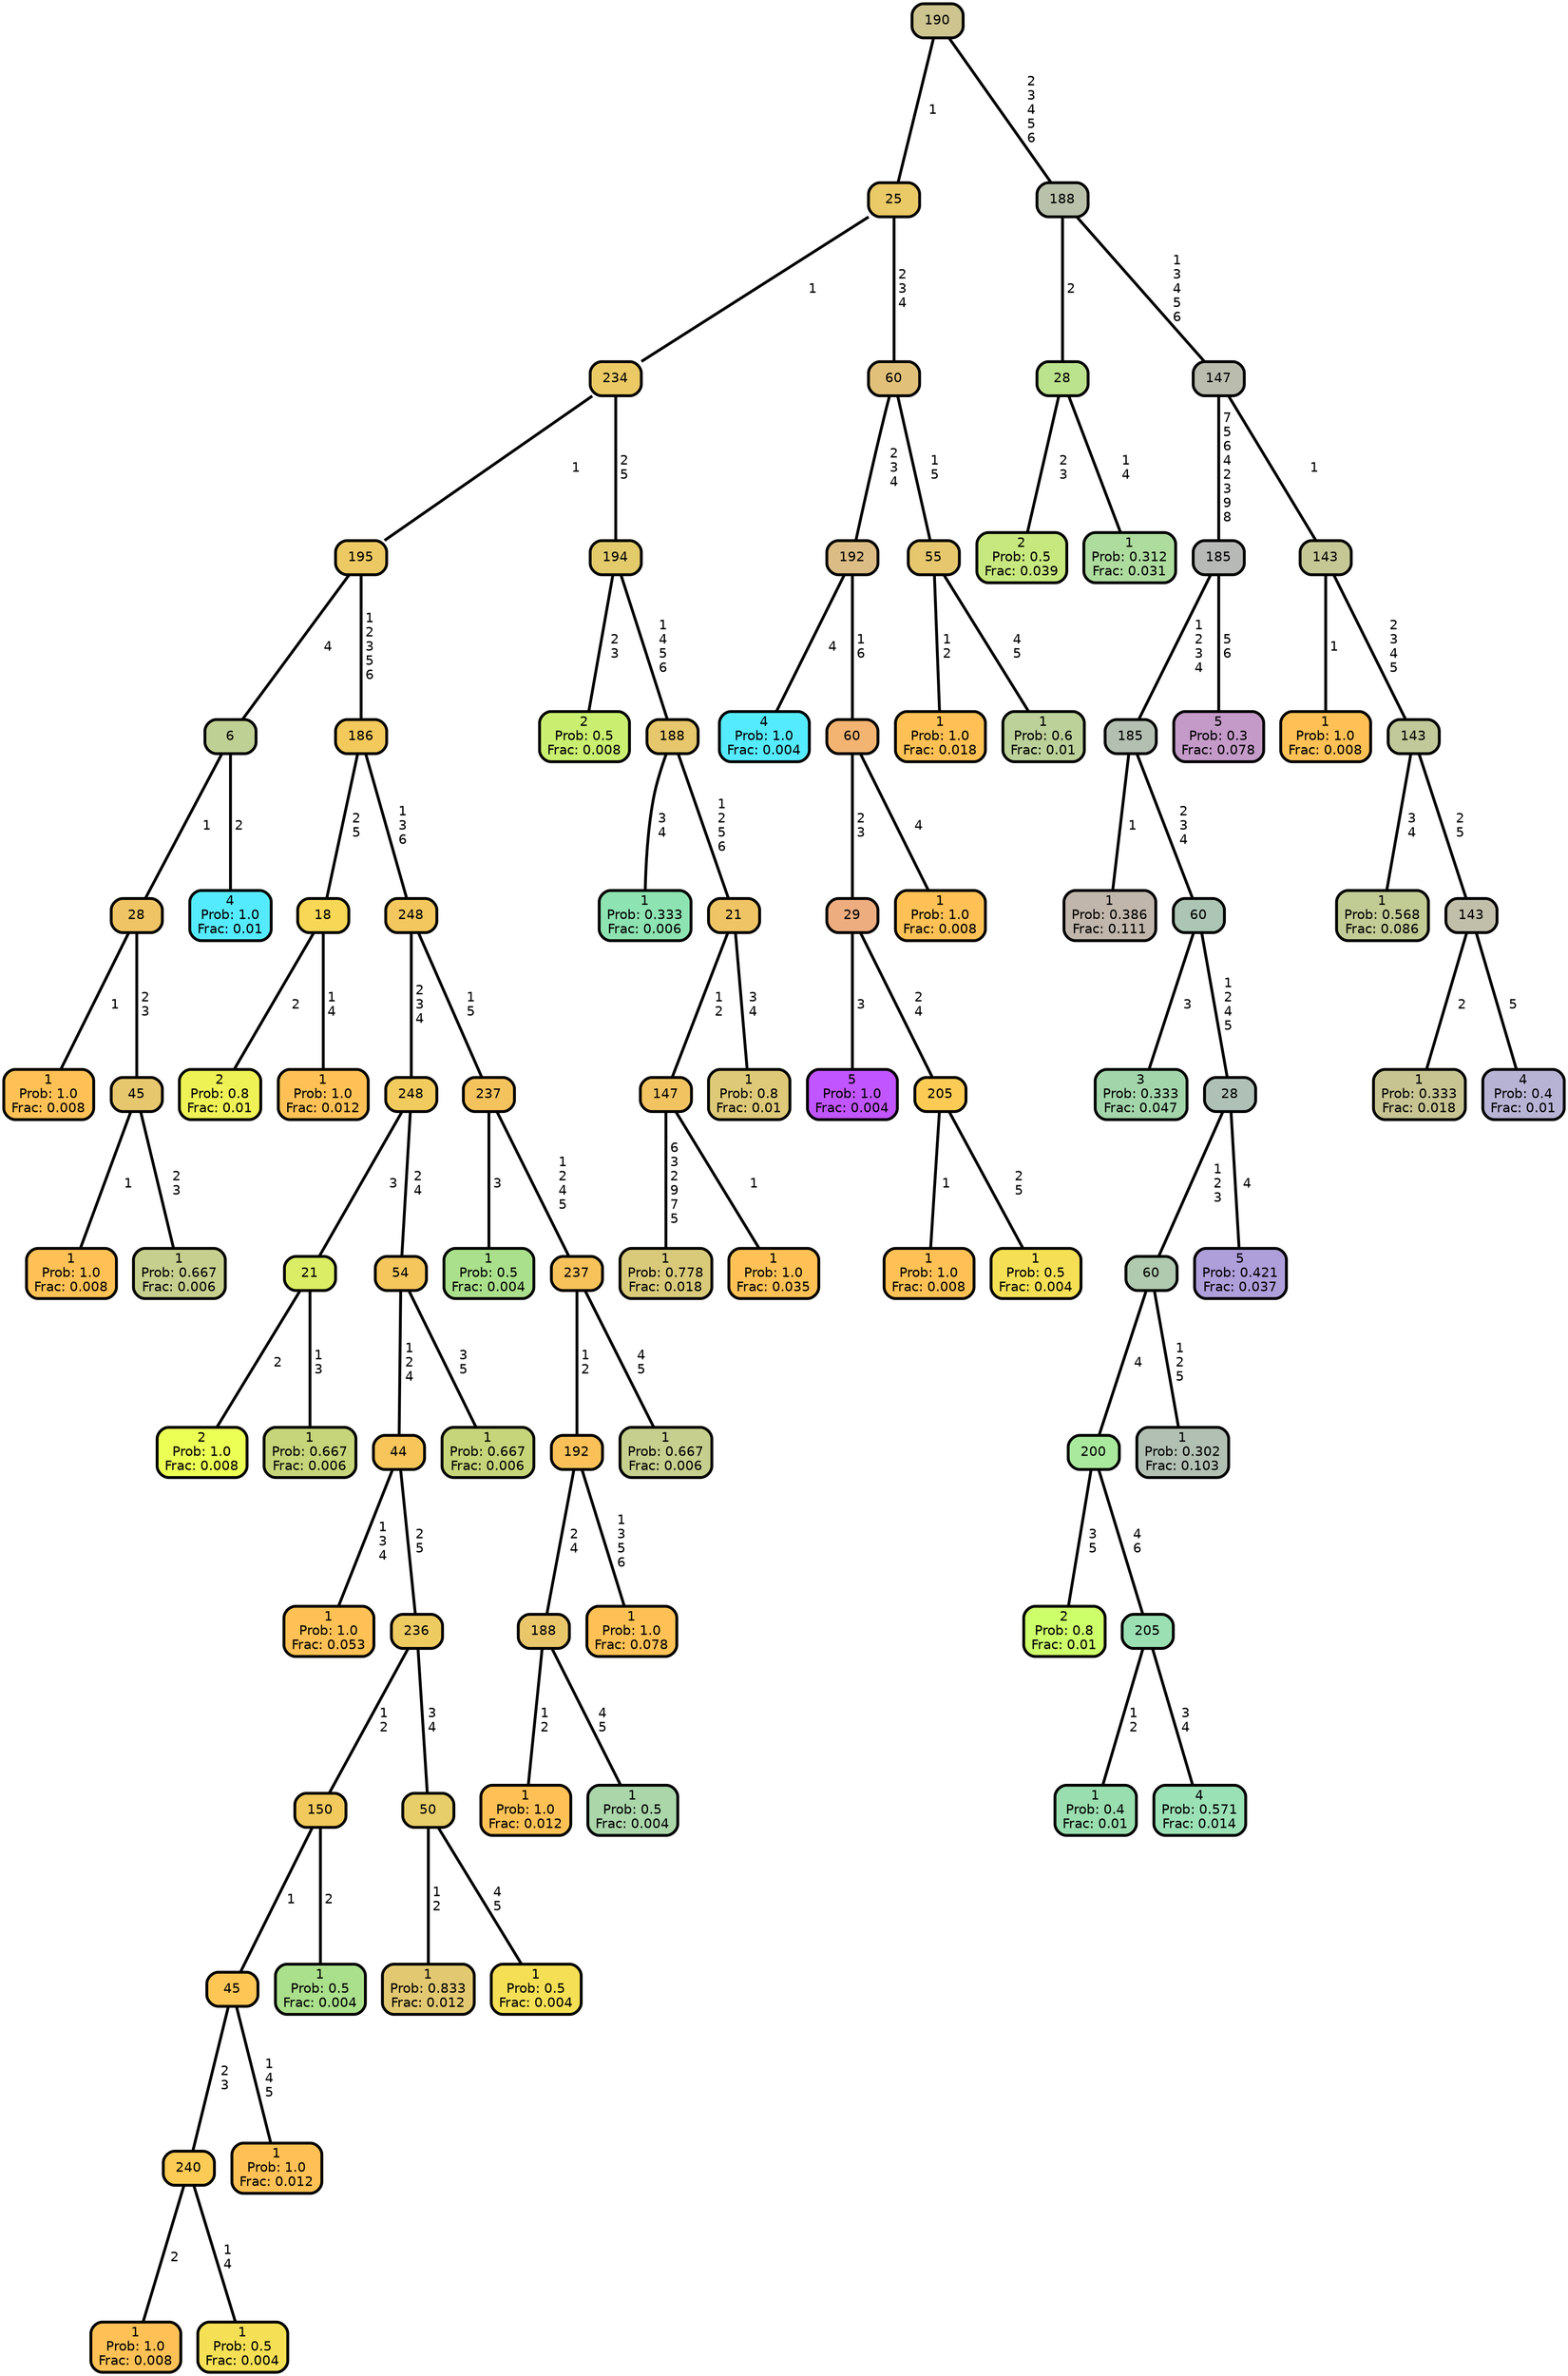 graph Tree {
node [shape=box, style="filled, rounded",color="black",penwidth="3",fontcolor="black",                 fontname=helvetica] ;
graph [ranksep="0 equally", splines=straight,                 bgcolor=transparent, dpi=200] ;
edge [fontname=helvetica, color=black] ;
0 [label="1
Prob: 1.0
Frac: 0.008", fillcolor="#ffc155"] ;
1 [label="28", fillcolor="#efc464"] ;
2 [label="1
Prob: 1.0
Frac: 0.008", fillcolor="#ffc155"] ;
3 [label="45", fillcolor="#e6c76d"] ;
4 [label="1
Prob: 0.667
Frac: 0.006", fillcolor="#c6cf8d"] ;
5 [label="6", fillcolor="#bfd094"] ;
6 [label="4
Prob: 1.0
Frac: 0.01", fillcolor="#55ebff"] ;
7 [label="195", fillcolor="#edc963"] ;
8 [label="2
Prob: 0.8
Frac: 0.01", fillcolor="#eff255"] ;
9 [label="18", fillcolor="#f7d755"] ;
10 [label="1
Prob: 1.0
Frac: 0.012", fillcolor="#ffc155"] ;
11 [label="186", fillcolor="#f3c95c"] ;
12 [label="2
Prob: 1.0
Frac: 0.008", fillcolor="#ebff55"] ;
13 [label="21", fillcolor="#dbed64"] ;
14 [label="1
Prob: 0.667
Frac: 0.006", fillcolor="#c6d579"] ;
15 [label="248", fillcolor="#f1cb5d"] ;
16 [label="1
Prob: 1.0
Frac: 0.053", fillcolor="#ffc155"] ;
17 [label="44", fillcolor="#f7c55a"] ;
18 [label="1
Prob: 1.0
Frac: 0.008", fillcolor="#ffc155"] ;
19 [label="240", fillcolor="#fbcb55"] ;
20 [label="1
Prob: 0.5
Frac: 0.004", fillcolor="#f5e055"] ;
21 [label="45", fillcolor="#fdc655"] ;
22 [label="1
Prob: 1.0
Frac: 0.012", fillcolor="#ffc155"] ;
23 [label="150", fillcolor="#f1c95c"] ;
24 [label="1
Prob: 0.5
Frac: 0.004", fillcolor="#aae08b"] ;
25 [label="236", fillcolor="#edcb61"] ;
26 [label="1
Prob: 0.833
Frac: 0.012", fillcolor="#e2c871"] ;
27 [label="50", fillcolor="#e7ce6a"] ;
28 [label="1
Prob: 0.5
Frac: 0.004", fillcolor="#f5e055"] ;
29 [label="54", fillcolor="#f4c65c"] ;
30 [label="1
Prob: 0.667
Frac: 0.006", fillcolor="#c6d579"] ;
31 [label="248", fillcolor="#f3c75d"] ;
32 [label="1
Prob: 0.5
Frac: 0.004", fillcolor="#aae08b"] ;
33 [label="237", fillcolor="#f5c35d"] ;
34 [label="1
Prob: 1.0
Frac: 0.012", fillcolor="#ffc155"] ;
35 [label="188", fillcolor="#e9c66a"] ;
36 [label="1
Prob: 0.5
Frac: 0.004", fillcolor="#aad6aa"] ;
37 [label="192", fillcolor="#fbc158"] ;
38 [label="1
Prob: 1.0
Frac: 0.078", fillcolor="#ffc155"] ;
39 [label="237", fillcolor="#f8c25b"] ;
40 [label="1
Prob: 0.667
Frac: 0.006", fillcolor="#c6cf8d"] ;
41 [label="234", fillcolor="#ebca65"] ;
42 [label="2
Prob: 0.5
Frac: 0.008", fillcolor="#caef70"] ;
43 [label="194", fillcolor="#e3cb6b"] ;
44 [label="1
Prob: 0.333
Frac: 0.006", fillcolor="#8de3b1"] ;
45 [label="188", fillcolor="#e6c76b"] ;
46 [label="1
Prob: 0.778
Frac: 0.018", fillcolor="#d9ca7a"] ;
47 [label="147", fillcolor="#f2c461"] ;
48 [label="1
Prob: 1.0
Frac: 0.035", fillcolor="#ffc155"] ;
49 [label="21", fillcolor="#efc464"] ;
50 [label="1
Prob: 0.8
Frac: 0.01", fillcolor="#ddc977"] ;
51 [label="25", fillcolor="#eac967"] ;
52 [label="4
Prob: 1.0
Frac: 0.004", fillcolor="#55ebff"] ;
53 [label="192", fillcolor="#dcbc85"] ;
54 [label="5
Prob: 1.0
Frac: 0.004", fillcolor="#c155ff"] ;
55 [label="29", fillcolor="#edad7f"] ;
56 [label="1
Prob: 1.0
Frac: 0.008", fillcolor="#ffc155"] ;
57 [label="205", fillcolor="#fbcb55"] ;
58 [label="1
Prob: 0.5
Frac: 0.004", fillcolor="#f5e055"] ;
59 [label="60", fillcolor="#f3b471"] ;
60 [label="1
Prob: 1.0
Frac: 0.008", fillcolor="#ffc155"] ;
61 [label="60", fillcolor="#e1c179"] ;
62 [label="1
Prob: 1.0
Frac: 0.018", fillcolor="#ffc155"] ;
63 [label="55", fillcolor="#e6c76d"] ;
64 [label="1
Prob: 0.6
Frac: 0.01", fillcolor="#bbd199"] ;
65 [label="190", fillcolor="#cdc48f"] ;
66 [label="2
Prob: 0.5
Frac: 0.039", fillcolor="#c7e87e"] ;
67 [label="28", fillcolor="#bbe28c"] ;
68 [label="1
Prob: 0.312
Frac: 0.031", fillcolor="#addc9e"] ;
69 [label="188", fillcolor="#bac1aa"] ;
70 [label="1
Prob: 0.386
Frac: 0.111", fillcolor="#c1b6ab"] ;
71 [label="185", fillcolor="#b3c0b1"] ;
72 [label="3
Prob: 0.333
Frac: 0.047", fillcolor="#a2d5aa"] ;
73 [label="60", fillcolor="#acc5b4"] ;
74 [label="2
Prob: 0.8
Frac: 0.01", fillcolor="#cdff6a"] ;
75 [label="200", fillcolor="#a9e99d"] ;
76 [label="1
Prob: 0.4
Frac: 0.01", fillcolor="#99deae"] ;
77 [label="205", fillcolor="#9ae0b3"] ;
78 [label="4
Prob: 0.571
Frac: 0.014", fillcolor="#9be1b6"] ;
79 [label="60", fillcolor="#afcaae"] ;
80 [label="1
Prob: 0.302
Frac: 0.103", fillcolor="#b1c0b3"] ;
81 [label="28", fillcolor="#afc1b7"] ;
82 [label="5
Prob: 0.421
Frac: 0.037", fillcolor="#ae9eda"] ;
83 [label="185", fillcolor="#b6b9b6"] ;
84 [label="5
Prob: 0.3
Frac: 0.078", fillcolor="#c49ac9"] ;
85 [label="147", fillcolor="#babcae"] ;
86 [label="1
Prob: 1.0
Frac: 0.008", fillcolor="#ffc155"] ;
87 [label="143", fillcolor="#c5c795"] ;
88 [label="1
Prob: 0.568
Frac: 0.086", fillcolor="#c1cb94"] ;
89 [label="143", fillcolor="#c1c899"] ;
90 [label="1
Prob: 0.333
Frac: 0.018", fillcolor="#c7c492"] ;
91 [label="143", fillcolor="#c1beaa"] ;
92 [label="4
Prob: 0.4
Frac: 0.01", fillcolor="#b7b3d5"] ;
1 -- 0 [label=" 1",penwidth=3] ;
1 -- 3 [label=" 2\n 3",penwidth=3] ;
3 -- 2 [label=" 1",penwidth=3] ;
3 -- 4 [label=" 2\n 3",penwidth=3] ;
5 -- 1 [label=" 1",penwidth=3] ;
5 -- 6 [label=" 2",penwidth=3] ;
7 -- 5 [label=" 4",penwidth=3] ;
7 -- 11 [label=" 1\n 2\n 3\n 5\n 6",penwidth=3] ;
9 -- 8 [label=" 2",penwidth=3] ;
9 -- 10 [label=" 1\n 4",penwidth=3] ;
11 -- 9 [label=" 2\n 5",penwidth=3] ;
11 -- 31 [label=" 1\n 3\n 6",penwidth=3] ;
13 -- 12 [label=" 2",penwidth=3] ;
13 -- 14 [label=" 1\n 3",penwidth=3] ;
15 -- 13 [label=" 3",penwidth=3] ;
15 -- 29 [label=" 2\n 4",penwidth=3] ;
17 -- 16 [label=" 1\n 3\n 4",penwidth=3] ;
17 -- 25 [label=" 2\n 5",penwidth=3] ;
19 -- 18 [label=" 2",penwidth=3] ;
19 -- 20 [label=" 1\n 4",penwidth=3] ;
21 -- 19 [label=" 2\n 3",penwidth=3] ;
21 -- 22 [label=" 1\n 4\n 5",penwidth=3] ;
23 -- 21 [label=" 1",penwidth=3] ;
23 -- 24 [label=" 2",penwidth=3] ;
25 -- 23 [label=" 1\n 2",penwidth=3] ;
25 -- 27 [label=" 3\n 4",penwidth=3] ;
27 -- 26 [label=" 1\n 2",penwidth=3] ;
27 -- 28 [label=" 4\n 5",penwidth=3] ;
29 -- 17 [label=" 1\n 2\n 4",penwidth=3] ;
29 -- 30 [label=" 3\n 5",penwidth=3] ;
31 -- 15 [label=" 2\n 3\n 4",penwidth=3] ;
31 -- 33 [label=" 1\n 5",penwidth=3] ;
33 -- 32 [label=" 3",penwidth=3] ;
33 -- 39 [label=" 1\n 2\n 4\n 5",penwidth=3] ;
35 -- 34 [label=" 1\n 2",penwidth=3] ;
35 -- 36 [label=" 4\n 5",penwidth=3] ;
37 -- 35 [label=" 2\n 4",penwidth=3] ;
37 -- 38 [label=" 1\n 3\n 5\n 6",penwidth=3] ;
39 -- 37 [label=" 1\n 2",penwidth=3] ;
39 -- 40 [label=" 4\n 5",penwidth=3] ;
41 -- 7 [label=" 1",penwidth=3] ;
41 -- 43 [label=" 2\n 5",penwidth=3] ;
43 -- 42 [label=" 2\n 3",penwidth=3] ;
43 -- 45 [label=" 1\n 4\n 5\n 6",penwidth=3] ;
45 -- 44 [label=" 3\n 4",penwidth=3] ;
45 -- 49 [label=" 1\n 2\n 5\n 6",penwidth=3] ;
47 -- 46 [label=" 6\n 3\n 2\n 9\n 7\n 5",penwidth=3] ;
47 -- 48 [label=" 1",penwidth=3] ;
49 -- 47 [label=" 1\n 2",penwidth=3] ;
49 -- 50 [label=" 3\n 4",penwidth=3] ;
51 -- 41 [label=" 1",penwidth=3] ;
51 -- 61 [label=" 2\n 3\n 4",penwidth=3] ;
53 -- 52 [label=" 4",penwidth=3] ;
53 -- 59 [label=" 1\n 6",penwidth=3] ;
55 -- 54 [label=" 3",penwidth=3] ;
55 -- 57 [label=" 2\n 4",penwidth=3] ;
57 -- 56 [label=" 1",penwidth=3] ;
57 -- 58 [label=" 2\n 5",penwidth=3] ;
59 -- 55 [label=" 2\n 3",penwidth=3] ;
59 -- 60 [label=" 4",penwidth=3] ;
61 -- 53 [label=" 2\n 3\n 4",penwidth=3] ;
61 -- 63 [label=" 1\n 5",penwidth=3] ;
63 -- 62 [label=" 1\n 2",penwidth=3] ;
63 -- 64 [label=" 4\n 5",penwidth=3] ;
65 -- 51 [label=" 1",penwidth=3] ;
65 -- 69 [label=" 2\n 3\n 4\n 5\n 6",penwidth=3] ;
67 -- 66 [label=" 2\n 3",penwidth=3] ;
67 -- 68 [label=" 1\n 4",penwidth=3] ;
69 -- 67 [label=" 2",penwidth=3] ;
69 -- 85 [label=" 1\n 3\n 4\n 5\n 6",penwidth=3] ;
71 -- 70 [label=" 1",penwidth=3] ;
71 -- 73 [label=" 2\n 3\n 4",penwidth=3] ;
73 -- 72 [label=" 3",penwidth=3] ;
73 -- 81 [label=" 1\n 2\n 4\n 5",penwidth=3] ;
75 -- 74 [label=" 3\n 5",penwidth=3] ;
75 -- 77 [label=" 4\n 6",penwidth=3] ;
77 -- 76 [label=" 1\n 2",penwidth=3] ;
77 -- 78 [label=" 3\n 4",penwidth=3] ;
79 -- 75 [label=" 4",penwidth=3] ;
79 -- 80 [label=" 1\n 2\n 5",penwidth=3] ;
81 -- 79 [label=" 1\n 2\n 3",penwidth=3] ;
81 -- 82 [label=" 4",penwidth=3] ;
83 -- 71 [label=" 1\n 2\n 3\n 4",penwidth=3] ;
83 -- 84 [label=" 5\n 6",penwidth=3] ;
85 -- 83 [label=" 7\n 5\n 6\n 4\n 2\n 3\n 9\n 8",penwidth=3] ;
85 -- 87 [label=" 1",penwidth=3] ;
87 -- 86 [label=" 1",penwidth=3] ;
87 -- 89 [label=" 2\n 3\n 4\n 5",penwidth=3] ;
89 -- 88 [label=" 3\n 4",penwidth=3] ;
89 -- 91 [label=" 2\n 5",penwidth=3] ;
91 -- 90 [label=" 2",penwidth=3] ;
91 -- 92 [label=" 5",penwidth=3] ;
{rank = same;}}
